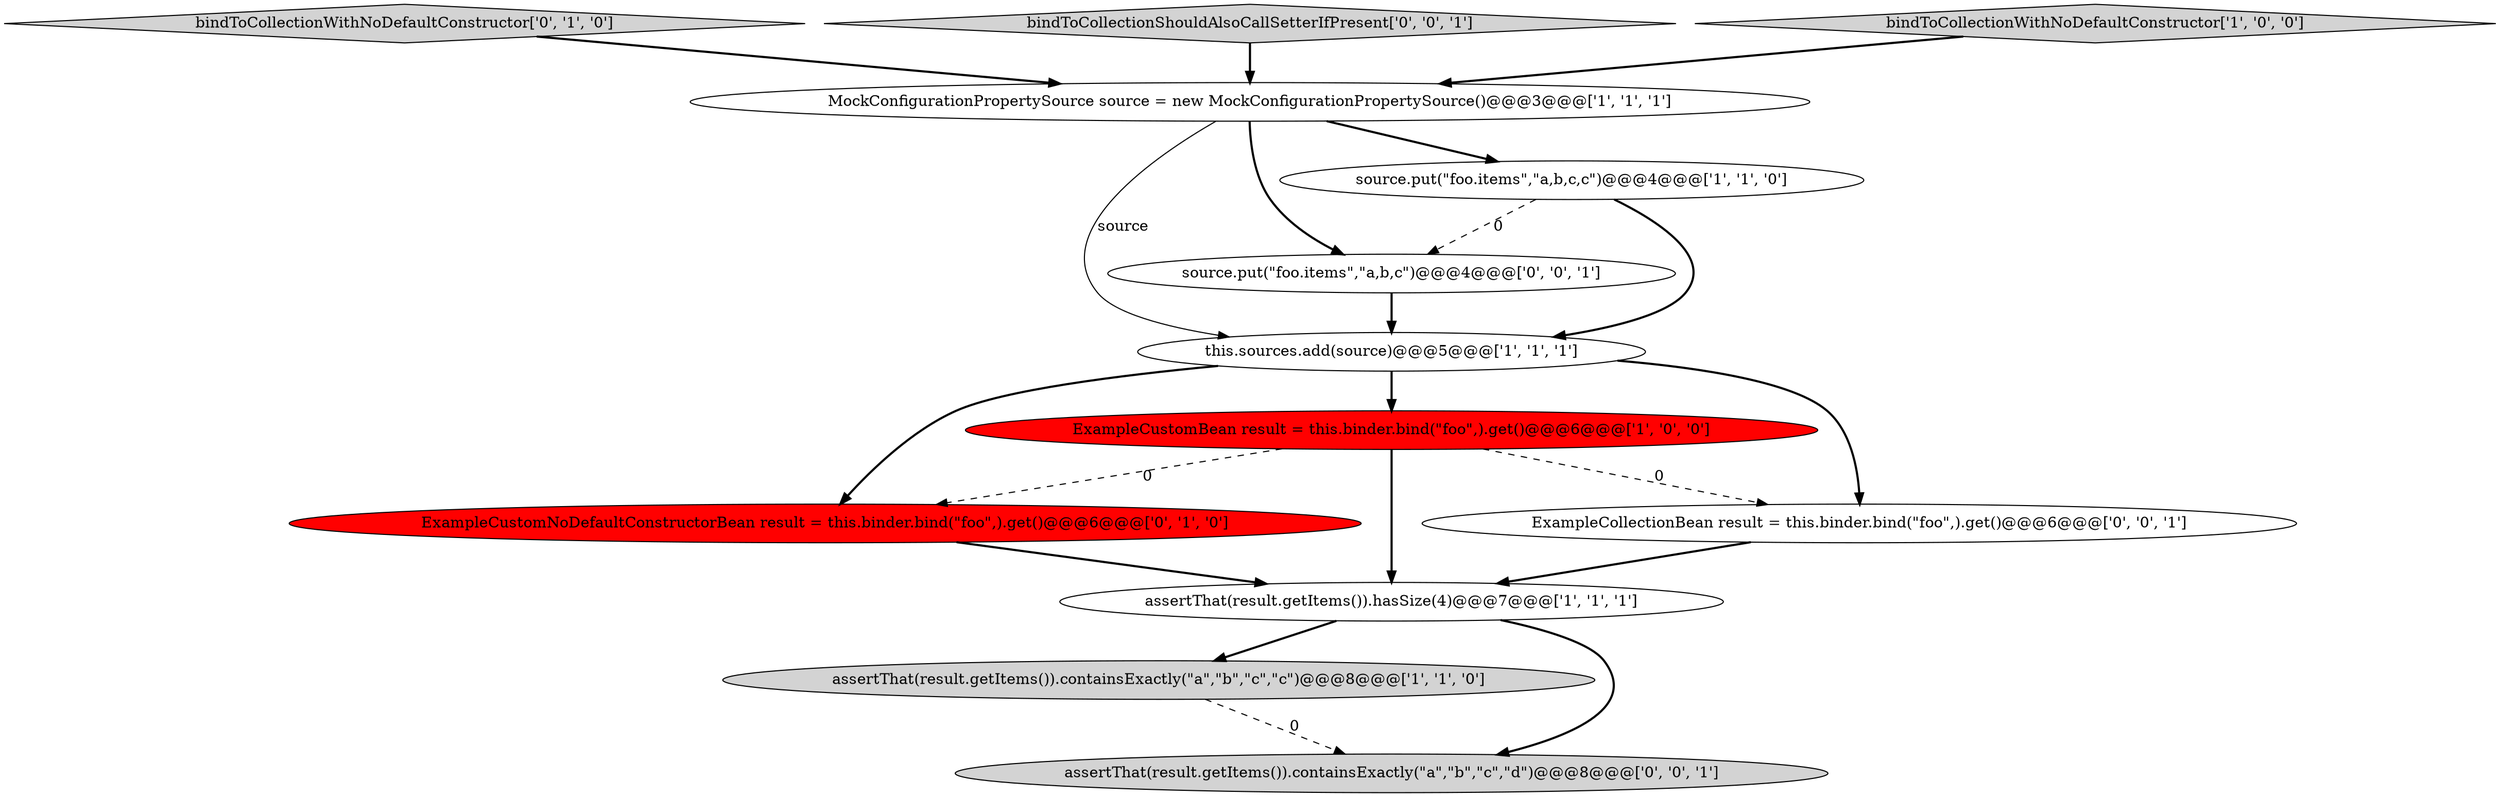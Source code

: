 digraph {
8 [style = filled, label = "bindToCollectionWithNoDefaultConstructor['0', '1', '0']", fillcolor = lightgray, shape = diamond image = "AAA0AAABBB2BBB"];
7 [style = filled, label = "ExampleCustomNoDefaultConstructorBean result = this.binder.bind(\"foo\",).get()@@@6@@@['0', '1', '0']", fillcolor = red, shape = ellipse image = "AAA1AAABBB2BBB"];
6 [style = filled, label = "this.sources.add(source)@@@5@@@['1', '1', '1']", fillcolor = white, shape = ellipse image = "AAA0AAABBB1BBB"];
0 [style = filled, label = "MockConfigurationPropertySource source = new MockConfigurationPropertySource()@@@3@@@['1', '1', '1']", fillcolor = white, shape = ellipse image = "AAA0AAABBB1BBB"];
11 [style = filled, label = "source.put(\"foo.items\",\"a,b,c\")@@@4@@@['0', '0', '1']", fillcolor = white, shape = ellipse image = "AAA0AAABBB3BBB"];
9 [style = filled, label = "bindToCollectionShouldAlsoCallSetterIfPresent['0', '0', '1']", fillcolor = lightgray, shape = diamond image = "AAA0AAABBB3BBB"];
5 [style = filled, label = "assertThat(result.getItems()).containsExactly(\"a\",\"b\",\"c\",\"c\")@@@8@@@['1', '1', '0']", fillcolor = lightgray, shape = ellipse image = "AAA0AAABBB1BBB"];
10 [style = filled, label = "ExampleCollectionBean result = this.binder.bind(\"foo\",).get()@@@6@@@['0', '0', '1']", fillcolor = white, shape = ellipse image = "AAA0AAABBB3BBB"];
1 [style = filled, label = "ExampleCustomBean result = this.binder.bind(\"foo\",).get()@@@6@@@['1', '0', '0']", fillcolor = red, shape = ellipse image = "AAA1AAABBB1BBB"];
12 [style = filled, label = "assertThat(result.getItems()).containsExactly(\"a\",\"b\",\"c\",\"d\")@@@8@@@['0', '0', '1']", fillcolor = lightgray, shape = ellipse image = "AAA0AAABBB3BBB"];
3 [style = filled, label = "bindToCollectionWithNoDefaultConstructor['1', '0', '0']", fillcolor = lightgray, shape = diamond image = "AAA0AAABBB1BBB"];
2 [style = filled, label = "assertThat(result.getItems()).hasSize(4)@@@7@@@['1', '1', '1']", fillcolor = white, shape = ellipse image = "AAA0AAABBB1BBB"];
4 [style = filled, label = "source.put(\"foo.items\",\"a,b,c,c\")@@@4@@@['1', '1', '0']", fillcolor = white, shape = ellipse image = "AAA0AAABBB1BBB"];
8->0 [style = bold, label=""];
6->1 [style = bold, label=""];
0->11 [style = bold, label=""];
10->2 [style = bold, label=""];
1->2 [style = bold, label=""];
5->12 [style = dashed, label="0"];
1->10 [style = dashed, label="0"];
4->11 [style = dashed, label="0"];
9->0 [style = bold, label=""];
6->7 [style = bold, label=""];
0->6 [style = solid, label="source"];
1->7 [style = dashed, label="0"];
2->12 [style = bold, label=""];
0->4 [style = bold, label=""];
4->6 [style = bold, label=""];
7->2 [style = bold, label=""];
6->10 [style = bold, label=""];
3->0 [style = bold, label=""];
11->6 [style = bold, label=""];
2->5 [style = bold, label=""];
}

